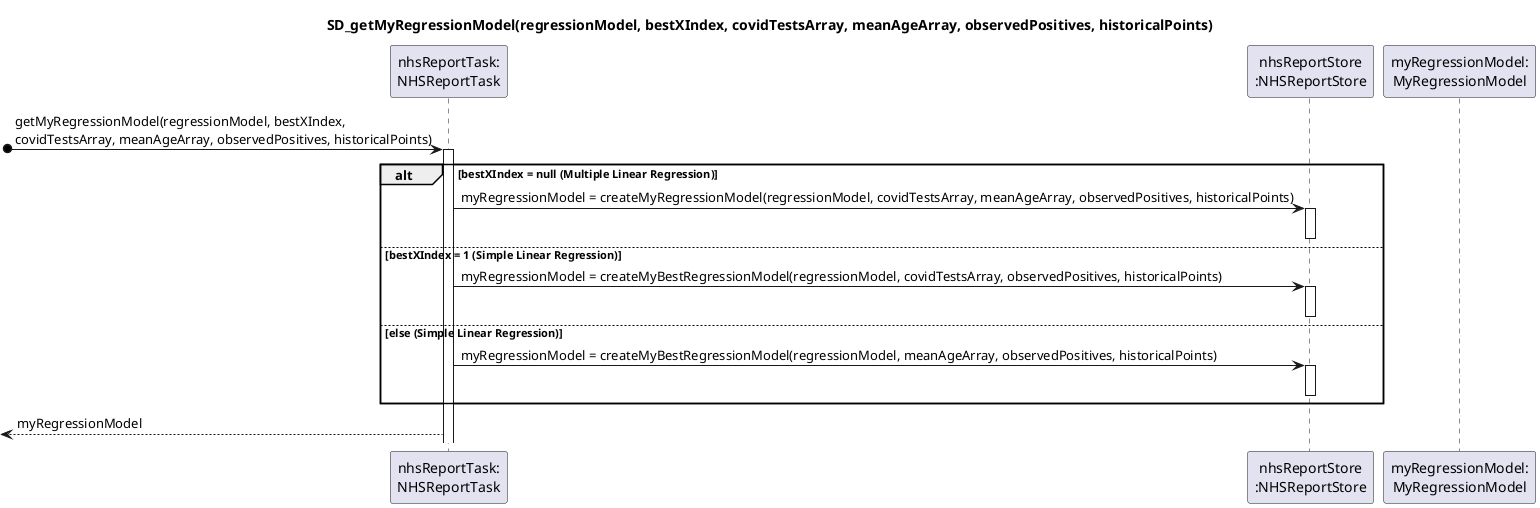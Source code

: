 @startuml

title SD_getMyRegressionModel(regressionModel, bestXIndex, covidTestsArray, meanAgeArray, observedPositives, historicalPoints)

participant "nhsReportTask:\nNHSReportTask" as TASK
participant "nhsReportStore\n:NHSReportStore" as NHS_REPORT_STORE
participant "myRegressionModel:\nMyRegressionModel" as MY_REGRESSION_MODEL

[o-> TASK : getMyRegressionModel(regressionModel, bestXIndex, \ncovidTestsArray, meanAgeArray, observedPositives, historicalPoints)

activate TASK
alt bestXIndex = null (Multiple Linear Regression)
TASK -> NHS_REPORT_STORE : myRegressionModel = createMyRegressionModel(regressionModel, covidTestsArray, meanAgeArray, observedPositives, historicalPoints)
activate NHS_REPORT_STORE
deactivate NHS_REPORT_STORE
else bestXIndex = 1 (Simple Linear Regression)
TASK -> NHS_REPORT_STORE : myRegressionModel = createMyBestRegressionModel(regressionModel, covidTestsArray, observedPositives, historicalPoints)
activate NHS_REPORT_STORE
deactivate NHS_REPORT_STORE
else else (Simple Linear Regression)
TASK -> NHS_REPORT_STORE : myRegressionModel = createMyBestRegressionModel(regressionModel, meanAgeArray, observedPositives, historicalPoints)
activate NHS_REPORT_STORE
deactivate NHS_REPORT_STORE
end

[<-- TASK : myRegressionModel

@enduml
